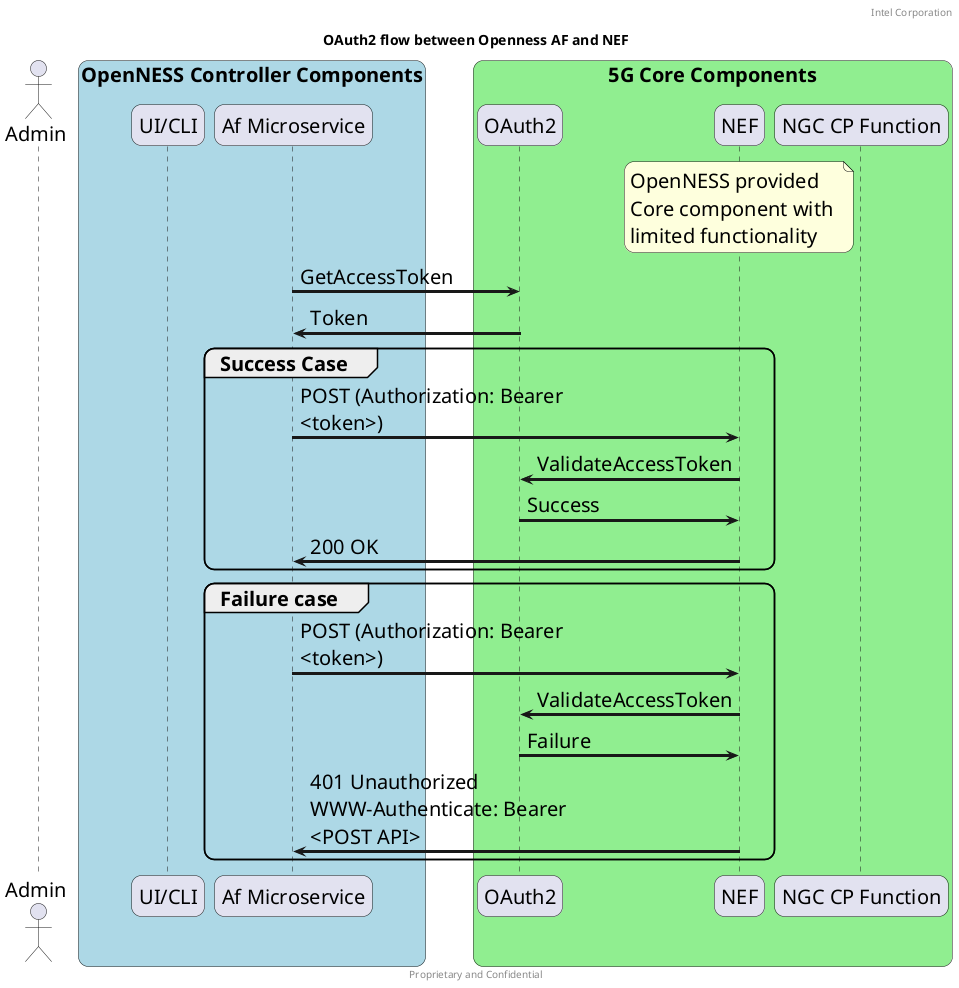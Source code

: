 @startuml
/' SPDX-License-Identifier: Apache-2.0
   Copyright (c) 2020 Intel Corporation
'/
skinparam monochrome false
skinparam roundcorner 20
skinparam defaultFontName "Intel Clear"
skinparam defaultFontSize 20
skinparam maxmessagesize 300
skinparam sequenceArrowThickness 3

header Intel Corporation
footer Proprietary and Confidential

title OAuth2 flow between Openness AF and NEF

actor Admin as user
participant "UI/CLI" as UI 
participant "Af Microservice" as AF 
participant "NEF" as NEF
participant "NGC CP Function" as 5GC
participant "OAuth2" as OAUTH2

box "OpenNESS Controller Components" #LightBlue
	participant UI
    participant AF
end box

box "5G Core Components" #LightGreen
    participant OAUTH2
	participant NEF
    participant 5GC
    note over NEF 
        OpenNESS provided 
        Core component with 
        limited functionality
    end note    
end box

AF -> OAUTH2 : GetAccessToken
OAUTH2 -> AF : Token
group Success Case 
    AF -> NEF : POST (Authorization: Bearer <token>)
    NEF -> OAUTH2 : ValidateAccessToken
    OAUTH2 -> NEF : Success
    NEF -> AF : 200 OK
end

group Failure case
    AF -> NEF : POST (Authorization: Bearer <token>)
    NEF -> OAUTH2 : ValidateAccessToken
    OAUTH2 -> NEF : Failure
    NEF -> AF : 401 Unauthorized \nWWW-Authenticate: Bearer <POST API>
end

@enduml